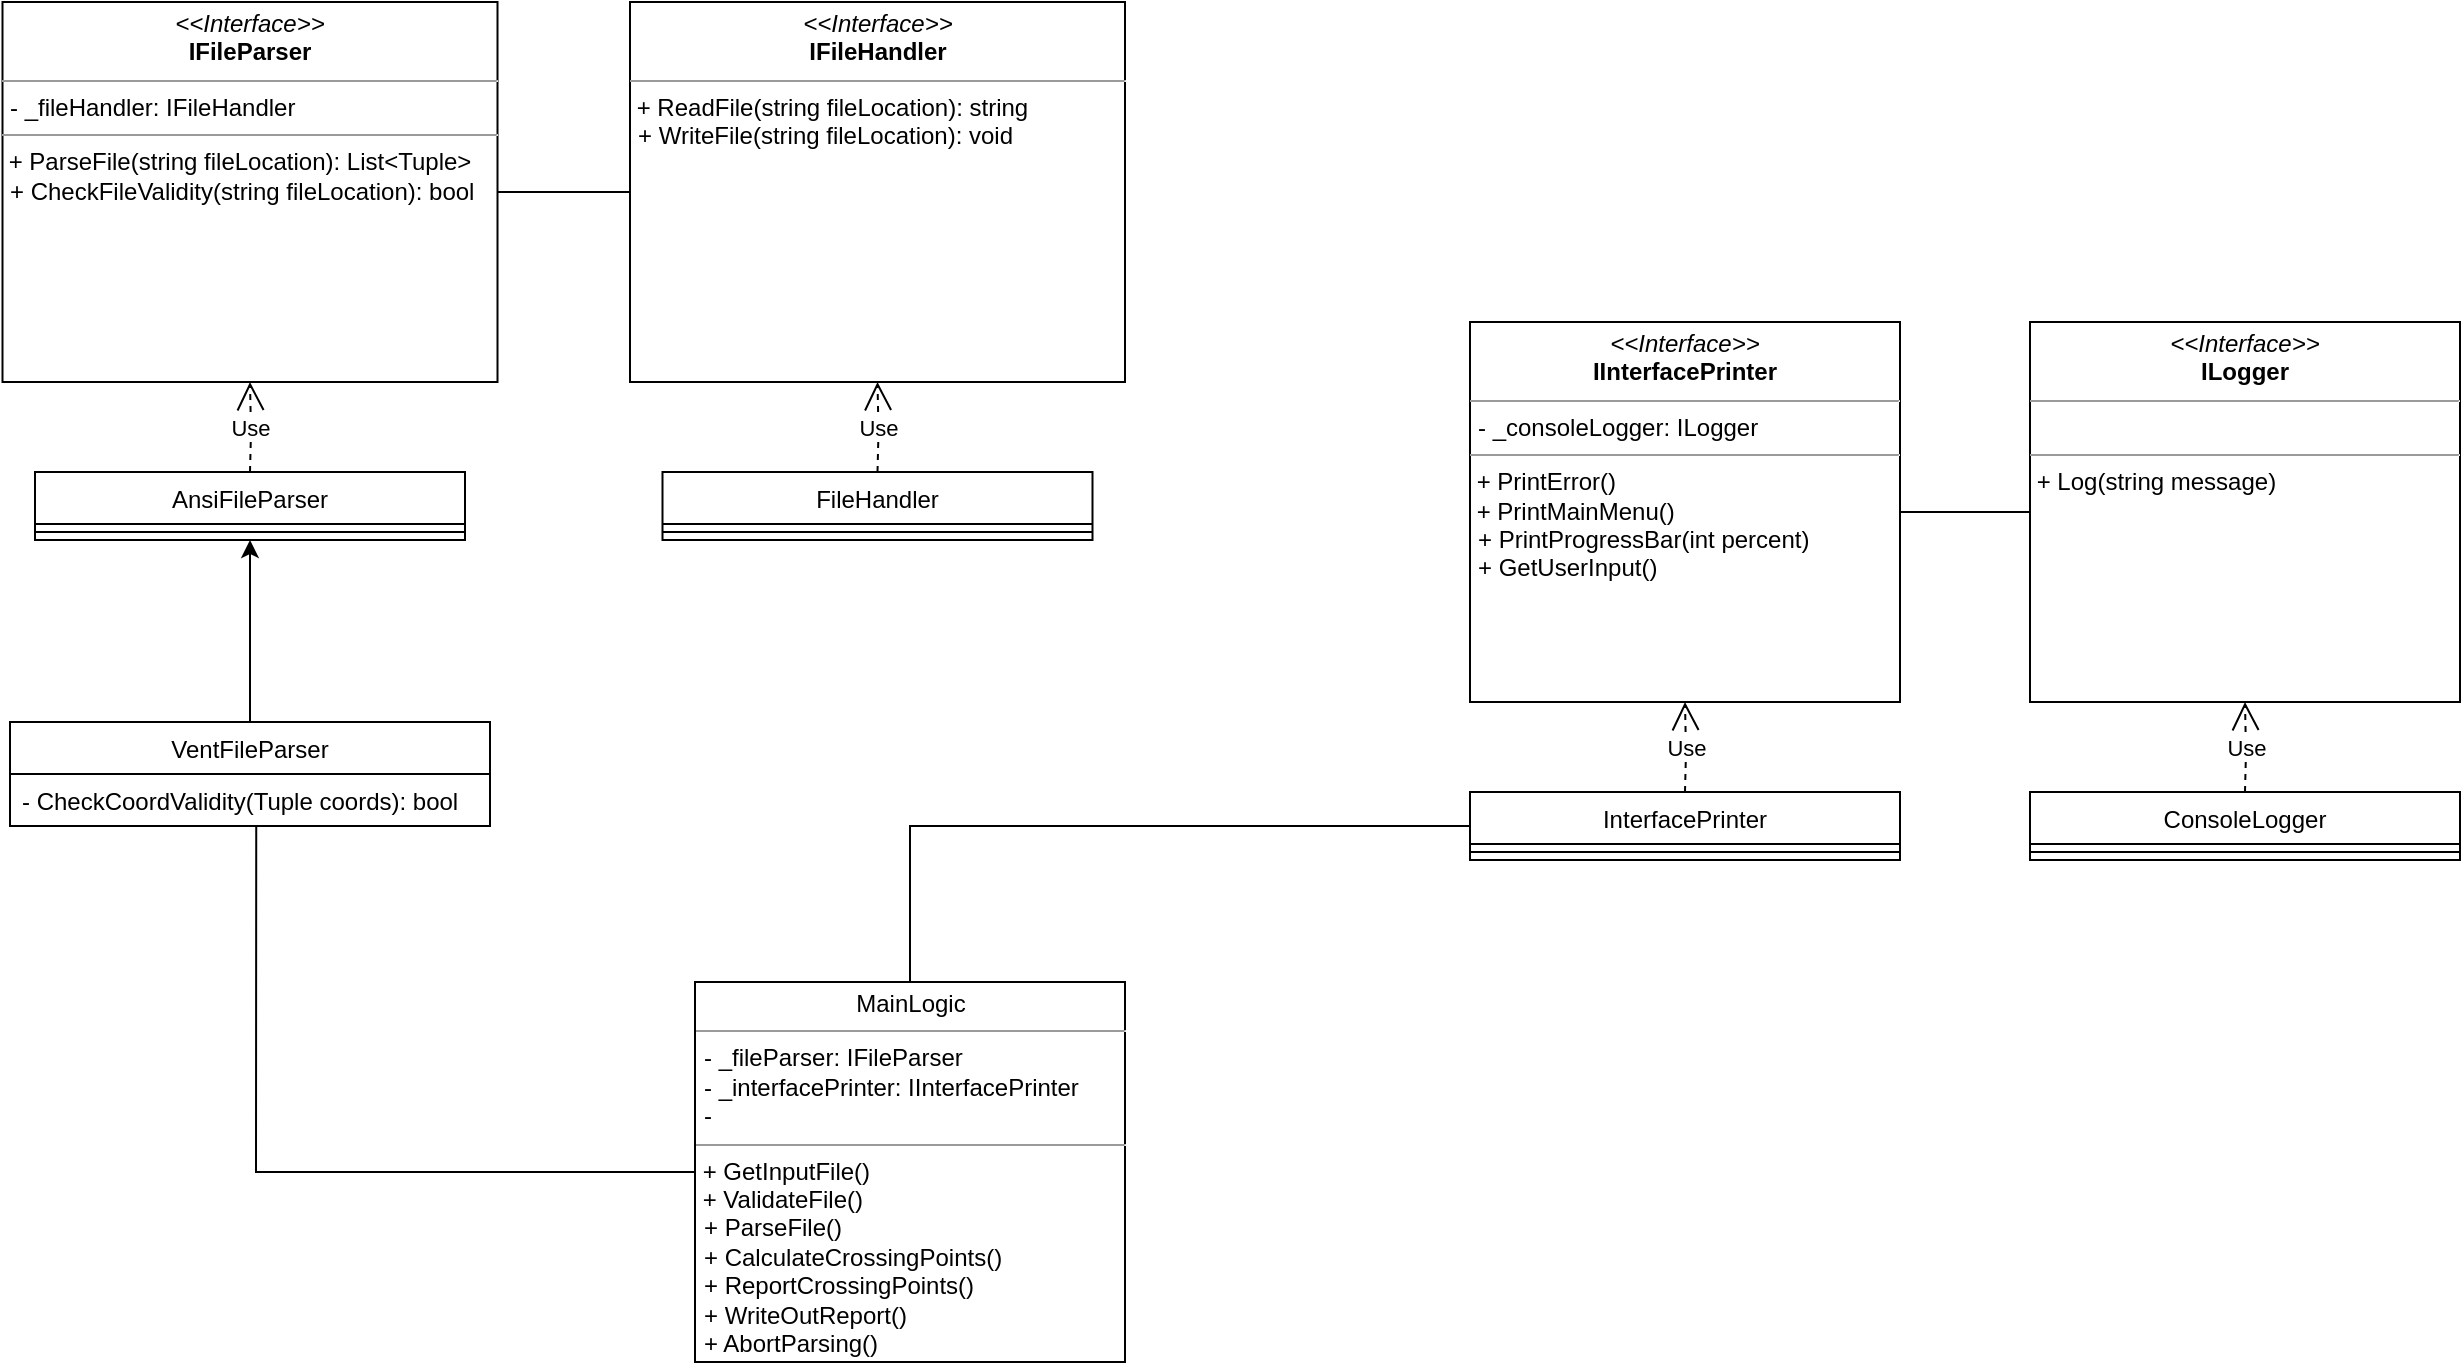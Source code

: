 <mxfile version="20.8.13" type="device"><diagram id="C5RBs43oDa-KdzZeNtuy" name="Page-1"><mxGraphModel dx="2261" dy="756" grid="1" gridSize="10" guides="1" tooltips="1" connect="1" arrows="1" fold="1" page="1" pageScale="1" pageWidth="827" pageHeight="1169" math="0" shadow="0"><root><mxCell id="WIyWlLk6GJQsqaUBKTNV-0"/><mxCell id="WIyWlLk6GJQsqaUBKTNV-1" parent="WIyWlLk6GJQsqaUBKTNV-0"/><mxCell id="u6W1rbZ5G3GZW_-d9yAA-17" value="AnsiFileParser" style="swimlane;fontStyle=0;align=center;verticalAlign=top;childLayout=stackLayout;horizontal=1;startSize=26;horizontalStack=0;resizeParent=1;resizeParentMax=0;resizeLast=0;collapsible=1;marginBottom=0;" parent="WIyWlLk6GJQsqaUBKTNV-1" vertex="1"><mxGeometry x="-427.5" y="295" width="215" height="34" as="geometry"/></mxCell><mxCell id="u6W1rbZ5G3GZW_-d9yAA-19" value="" style="line;strokeWidth=1;fillColor=none;align=left;verticalAlign=middle;spacingTop=-1;spacingLeft=3;spacingRight=3;rotatable=0;labelPosition=right;points=[];portConstraint=eastwest;strokeColor=inherit;" parent="u6W1rbZ5G3GZW_-d9yAA-17" vertex="1"><mxGeometry y="26" width="215" height="8" as="geometry"/></mxCell><mxCell id="u6W1rbZ5G3GZW_-d9yAA-21" value="&lt;p style=&quot;margin:0px;margin-top:4px;text-align:center;&quot;&gt;&lt;i&gt;&amp;lt;&amp;lt;Interface&amp;gt;&amp;gt;&lt;/i&gt;&lt;br&gt;&lt;b&gt;IFileParser&lt;/b&gt;&lt;br&gt;&lt;/p&gt;&lt;hr size=&quot;1&quot;&gt;&lt;p style=&quot;margin:0px;margin-left:4px;&quot;&gt;- _fileHandler: IFileHandler&lt;/p&gt;&lt;hr size=&quot;1&quot;&gt;&amp;nbsp;+ ParseFile(string fileLocation): List&amp;lt;Tuple&amp;gt;&lt;br style=&quot;border-color: var(--border-color);&quot;&gt;&lt;p style=&quot;margin:0px;margin-left:4px;&quot;&gt;+ CheckFileValidity(string fileLocation): bool&lt;/p&gt;" style="verticalAlign=top;align=left;overflow=fill;fontSize=12;fontFamily=Helvetica;html=1;direction=south;" parent="WIyWlLk6GJQsqaUBKTNV-1" vertex="1"><mxGeometry x="-443.75" y="60" width="247.5" height="190" as="geometry"/></mxCell><mxCell id="u6W1rbZ5G3GZW_-d9yAA-24" value="Use" style="endArrow=open;endSize=12;dashed=1;html=1;rounded=0;exitX=0.5;exitY=0;exitDx=0;exitDy=0;entryX=1;entryY=0.5;entryDx=0;entryDy=0;" parent="WIyWlLk6GJQsqaUBKTNV-1" source="u6W1rbZ5G3GZW_-d9yAA-17" target="u6W1rbZ5G3GZW_-d9yAA-21" edge="1"><mxGeometry width="160" relative="1" as="geometry"><mxPoint x="-602.5" y="405" as="sourcePoint"/><mxPoint x="-442.5" y="405" as="targetPoint"/><Array as="points"><mxPoint x="-319.5" y="275"/></Array></mxGeometry></mxCell><mxCell id="u6W1rbZ5G3GZW_-d9yAA-35" value="" style="endArrow=classic;html=1;rounded=0;exitX=0.5;exitY=0;exitDx=0;exitDy=0;entryX=0.5;entryY=1;entryDx=0;entryDy=0;" parent="WIyWlLk6GJQsqaUBKTNV-1" source="u6W1rbZ5G3GZW_-d9yAA-26" target="u6W1rbZ5G3GZW_-d9yAA-17" edge="1"><mxGeometry width="50" height="50" relative="1" as="geometry"><mxPoint x="-240" y="420" as="sourcePoint"/><mxPoint x="-320" y="380" as="targetPoint"/></mxGeometry></mxCell><mxCell id="u6W1rbZ5G3GZW_-d9yAA-53" value="&lt;p style=&quot;margin:0px;margin-top:4px;text-align:center;&quot;&gt;MainLogic&lt;br&gt;&lt;/p&gt;&lt;hr size=&quot;1&quot;&gt;&lt;p style=&quot;margin:0px;margin-left:4px;&quot;&gt;- _fileParser: IFileParser&lt;/p&gt;&lt;p style=&quot;margin:0px;margin-left:4px;&quot;&gt;- _interfacePrinter: IInterfacePrinter&lt;/p&gt;&lt;p style=&quot;margin:0px;margin-left:4px;&quot;&gt;-&amp;nbsp;&lt;/p&gt;&lt;hr size=&quot;1&quot;&gt;&amp;nbsp;+ GetInputFile()&lt;br&gt;&amp;nbsp;+ ValidateFile()&lt;br style=&quot;border-color: var(--border-color);&quot;&gt;&lt;p style=&quot;margin:0px;margin-left:4px;&quot;&gt;+ ParseFile()&lt;/p&gt;&lt;p style=&quot;margin:0px;margin-left:4px;&quot;&gt;+ CalculateCrossingPoints()&lt;br&gt;&lt;/p&gt;&lt;p style=&quot;margin:0px;margin-left:4px;&quot;&gt;+ ReportCrossingPoints()&lt;/p&gt;&lt;p style=&quot;margin:0px;margin-left:4px;&quot;&gt;+ WriteOutReport()&lt;/p&gt;&lt;p style=&quot;margin:0px;margin-left:4px;&quot;&gt;+ AbortParsing()&lt;/p&gt;" style="verticalAlign=top;align=left;overflow=fill;fontSize=12;fontFamily=Helvetica;html=1;direction=south;" parent="WIyWlLk6GJQsqaUBKTNV-1" vertex="1"><mxGeometry x="-97.5" y="550" width="215" height="190" as="geometry"/></mxCell><mxCell id="7LkYLrlkYIZu47SqaTQl-0" value="ConsoleLogger" style="swimlane;fontStyle=0;align=center;verticalAlign=top;childLayout=stackLayout;horizontal=1;startSize=26;horizontalStack=0;resizeParent=1;resizeParentMax=0;resizeLast=0;collapsible=1;marginBottom=0;" vertex="1" parent="WIyWlLk6GJQsqaUBKTNV-1"><mxGeometry x="570" y="455" width="215" height="34" as="geometry"/></mxCell><mxCell id="7LkYLrlkYIZu47SqaTQl-1" value="" style="line;strokeWidth=1;fillColor=none;align=left;verticalAlign=middle;spacingTop=-1;spacingLeft=3;spacingRight=3;rotatable=0;labelPosition=right;points=[];portConstraint=eastwest;strokeColor=inherit;" vertex="1" parent="7LkYLrlkYIZu47SqaTQl-0"><mxGeometry y="26" width="215" height="8" as="geometry"/></mxCell><mxCell id="7LkYLrlkYIZu47SqaTQl-2" value="&lt;p style=&quot;margin:0px;margin-top:4px;text-align:center;&quot;&gt;&lt;i&gt;&amp;lt;&amp;lt;Interface&amp;gt;&amp;gt;&lt;/i&gt;&lt;br&gt;&lt;b&gt;ILogger&lt;/b&gt;&lt;br&gt;&lt;/p&gt;&lt;hr size=&quot;1&quot;&gt;&lt;p style=&quot;margin:0px;margin-left:4px;&quot;&gt;&lt;br&gt;&lt;/p&gt;&lt;hr size=&quot;1&quot;&gt;&amp;nbsp;+ Log(string message)&lt;br&gt;&amp;nbsp;" style="verticalAlign=top;align=left;overflow=fill;fontSize=12;fontFamily=Helvetica;html=1;direction=south;" vertex="1" parent="WIyWlLk6GJQsqaUBKTNV-1"><mxGeometry x="570" y="220" width="215" height="190" as="geometry"/></mxCell><mxCell id="7LkYLrlkYIZu47SqaTQl-3" value="Use" style="endArrow=open;endSize=12;dashed=1;html=1;rounded=0;exitX=0.5;exitY=0;exitDx=0;exitDy=0;entryX=1;entryY=0.5;entryDx=0;entryDy=0;" edge="1" parent="WIyWlLk6GJQsqaUBKTNV-1" source="7LkYLrlkYIZu47SqaTQl-0" target="7LkYLrlkYIZu47SqaTQl-2"><mxGeometry width="160" relative="1" as="geometry"><mxPoint x="395" y="565" as="sourcePoint"/><mxPoint x="555" y="565" as="targetPoint"/><Array as="points"><mxPoint x="678" y="435"/></Array></mxGeometry></mxCell><mxCell id="7LkYLrlkYIZu47SqaTQl-4" value="FileHandler" style="swimlane;fontStyle=0;align=center;verticalAlign=top;childLayout=stackLayout;horizontal=1;startSize=26;horizontalStack=0;resizeParent=1;resizeParentMax=0;resizeLast=0;collapsible=1;marginBottom=0;" vertex="1" parent="WIyWlLk6GJQsqaUBKTNV-1"><mxGeometry x="-113.75" y="295" width="215" height="34" as="geometry"/></mxCell><mxCell id="7LkYLrlkYIZu47SqaTQl-5" value="" style="line;strokeWidth=1;fillColor=none;align=left;verticalAlign=middle;spacingTop=-1;spacingLeft=3;spacingRight=3;rotatable=0;labelPosition=right;points=[];portConstraint=eastwest;strokeColor=inherit;" vertex="1" parent="7LkYLrlkYIZu47SqaTQl-4"><mxGeometry y="26" width="215" height="8" as="geometry"/></mxCell><mxCell id="7LkYLrlkYIZu47SqaTQl-6" value="&lt;p style=&quot;margin:0px;margin-top:4px;text-align:center;&quot;&gt;&lt;i&gt;&amp;lt;&amp;lt;Interface&amp;gt;&amp;gt;&lt;/i&gt;&lt;br&gt;&lt;b&gt;IFileHandler&lt;/b&gt;&lt;br&gt;&lt;/p&gt;&lt;hr size=&quot;1&quot;&gt;&lt;p style=&quot;margin:0px;margin-left:4px;&quot;&gt;&lt;/p&gt;&amp;nbsp;+ ReadFile(string fileLocation): string&lt;br style=&quot;border-color: var(--border-color);&quot;&gt;&lt;p style=&quot;margin:0px;margin-left:4px;&quot;&gt;+ WriteFile(string fileLocation): void&lt;/p&gt;" style="verticalAlign=top;align=left;overflow=fill;fontSize=12;fontFamily=Helvetica;html=1;direction=south;" vertex="1" parent="WIyWlLk6GJQsqaUBKTNV-1"><mxGeometry x="-130" y="60" width="247.5" height="190" as="geometry"/></mxCell><mxCell id="7LkYLrlkYIZu47SqaTQl-7" value="Use" style="endArrow=open;endSize=12;dashed=1;html=1;rounded=0;exitX=0.5;exitY=0;exitDx=0;exitDy=0;entryX=1;entryY=0.5;entryDx=0;entryDy=0;" edge="1" parent="WIyWlLk6GJQsqaUBKTNV-1" source="7LkYLrlkYIZu47SqaTQl-4" target="7LkYLrlkYIZu47SqaTQl-6"><mxGeometry width="160" relative="1" as="geometry"><mxPoint x="-288.75" y="405" as="sourcePoint"/><mxPoint x="-128.75" y="405" as="targetPoint"/><Array as="points"><mxPoint x="-5.75" y="275"/></Array></mxGeometry></mxCell><mxCell id="7LkYLrlkYIZu47SqaTQl-12" value="InterfacePrinter" style="swimlane;fontStyle=0;align=center;verticalAlign=top;childLayout=stackLayout;horizontal=1;startSize=26;horizontalStack=0;resizeParent=1;resizeParentMax=0;resizeLast=0;collapsible=1;marginBottom=0;" vertex="1" parent="WIyWlLk6GJQsqaUBKTNV-1"><mxGeometry x="290" y="455" width="215" height="34" as="geometry"/></mxCell><mxCell id="7LkYLrlkYIZu47SqaTQl-13" value="" style="line;strokeWidth=1;fillColor=none;align=left;verticalAlign=middle;spacingTop=-1;spacingLeft=3;spacingRight=3;rotatable=0;labelPosition=right;points=[];portConstraint=eastwest;strokeColor=inherit;" vertex="1" parent="7LkYLrlkYIZu47SqaTQl-12"><mxGeometry y="26" width="215" height="8" as="geometry"/></mxCell><mxCell id="7LkYLrlkYIZu47SqaTQl-14" value="&lt;p style=&quot;margin:0px;margin-top:4px;text-align:center;&quot;&gt;&lt;i&gt;&amp;lt;&amp;lt;Interface&amp;gt;&amp;gt;&lt;/i&gt;&lt;br&gt;&lt;b&gt;IInterfacePrinter&lt;/b&gt;&lt;br&gt;&lt;/p&gt;&lt;hr size=&quot;1&quot;&gt;&lt;p style=&quot;margin:0px;margin-left:4px;&quot;&gt;- _consoleLogger: ILogger&lt;/p&gt;&lt;hr size=&quot;1&quot;&gt;&amp;nbsp;+ PrintError()&lt;br style=&quot;border-color: var(--border-color);&quot;&gt;&amp;nbsp;+ PrintMainMenu()&lt;br style=&quot;border-color: var(--border-color);&quot;&gt;&lt;p style=&quot;border-color: var(--border-color); margin: 0px 0px 0px 4px;&quot;&gt;+ PrintProgressBar(int percent)&lt;/p&gt;&lt;p style=&quot;border-color: var(--border-color); margin: 0px 0px 0px 4px;&quot;&gt;+ GetUserInput()&lt;/p&gt;&amp;nbsp;" style="verticalAlign=top;align=left;overflow=fill;fontSize=12;fontFamily=Helvetica;html=1;direction=south;" vertex="1" parent="WIyWlLk6GJQsqaUBKTNV-1"><mxGeometry x="290" y="220" width="215" height="190" as="geometry"/></mxCell><mxCell id="7LkYLrlkYIZu47SqaTQl-15" value="Use" style="endArrow=open;endSize=12;dashed=1;html=1;rounded=0;exitX=0.5;exitY=0;exitDx=0;exitDy=0;entryX=1;entryY=0.5;entryDx=0;entryDy=0;" edge="1" parent="WIyWlLk6GJQsqaUBKTNV-1" source="7LkYLrlkYIZu47SqaTQl-12" target="7LkYLrlkYIZu47SqaTQl-14"><mxGeometry width="160" relative="1" as="geometry"><mxPoint x="115" y="565" as="sourcePoint"/><mxPoint x="275" y="565" as="targetPoint"/><Array as="points"><mxPoint x="398" y="435"/></Array></mxGeometry></mxCell><mxCell id="7LkYLrlkYIZu47SqaTQl-16" value="" style="endArrow=none;html=1;rounded=0;entryX=0.5;entryY=1;entryDx=0;entryDy=0;exitX=0.5;exitY=0;exitDx=0;exitDy=0;" edge="1" parent="WIyWlLk6GJQsqaUBKTNV-1" source="7LkYLrlkYIZu47SqaTQl-14" target="7LkYLrlkYIZu47SqaTQl-2"><mxGeometry width="50" height="50" relative="1" as="geometry"><mxPoint x="600" y="410" as="sourcePoint"/><mxPoint x="650" y="360" as="targetPoint"/></mxGeometry></mxCell><mxCell id="7LkYLrlkYIZu47SqaTQl-20" value="" style="endArrow=none;html=1;rounded=0;entryX=0.5;entryY=0;entryDx=0;entryDy=0;" edge="1" parent="WIyWlLk6GJQsqaUBKTNV-1" source="7LkYLrlkYIZu47SqaTQl-6" target="u6W1rbZ5G3GZW_-d9yAA-21"><mxGeometry width="50" height="50" relative="1" as="geometry"><mxPoint x="-430" y="200" as="sourcePoint"/><mxPoint x="-380" y="150" as="targetPoint"/></mxGeometry></mxCell><mxCell id="7LkYLrlkYIZu47SqaTQl-21" value="" style="endArrow=none;html=1;rounded=0;entryX=0;entryY=0.5;entryDx=0;entryDy=0;exitX=0;exitY=0.5;exitDx=0;exitDy=0;" edge="1" parent="WIyWlLk6GJQsqaUBKTNV-1" source="u6W1rbZ5G3GZW_-d9yAA-53" target="7LkYLrlkYIZu47SqaTQl-12"><mxGeometry width="50" height="50" relative="1" as="geometry"><mxPoint x="10" y="472" as="sourcePoint"/><mxPoint x="330" y="640" as="targetPoint"/><Array as="points"><mxPoint x="10" y="472"/></Array></mxGeometry></mxCell><mxCell id="7LkYLrlkYIZu47SqaTQl-23" value="" style="endArrow=none;html=1;rounded=0;entryX=0.513;entryY=1;entryDx=0;entryDy=0;entryPerimeter=0;exitX=0.5;exitY=1;exitDx=0;exitDy=0;" edge="1" parent="WIyWlLk6GJQsqaUBKTNV-1" source="u6W1rbZ5G3GZW_-d9yAA-53" target="u6W1rbZ5G3GZW_-d9yAA-29"><mxGeometry width="50" height="50" relative="1" as="geometry"><mxPoint x="-60" y="390" as="sourcePoint"/><mxPoint x="250" y="370" as="targetPoint"/><Array as="points"><mxPoint x="-317" y="645"/></Array></mxGeometry></mxCell><mxCell id="u6W1rbZ5G3GZW_-d9yAA-26" value="VentFileParser" style="swimlane;fontStyle=0;align=center;verticalAlign=top;childLayout=stackLayout;horizontal=1;startSize=26;horizontalStack=0;resizeParent=1;resizeParentMax=0;resizeLast=0;collapsible=1;marginBottom=0;" parent="WIyWlLk6GJQsqaUBKTNV-1" vertex="1"><mxGeometry x="-440" y="420" width="240" height="52" as="geometry"/></mxCell><mxCell id="u6W1rbZ5G3GZW_-d9yAA-29" value="- CheckCoordValidity(Tuple coords): bool " style="text;strokeColor=none;fillColor=none;align=left;verticalAlign=top;spacingLeft=4;spacingRight=4;overflow=hidden;rotatable=0;points=[[0,0.5],[1,0.5]];portConstraint=eastwest;" parent="u6W1rbZ5G3GZW_-d9yAA-26" vertex="1"><mxGeometry y="26" width="240" height="26" as="geometry"/></mxCell></root></mxGraphModel></diagram></mxfile>